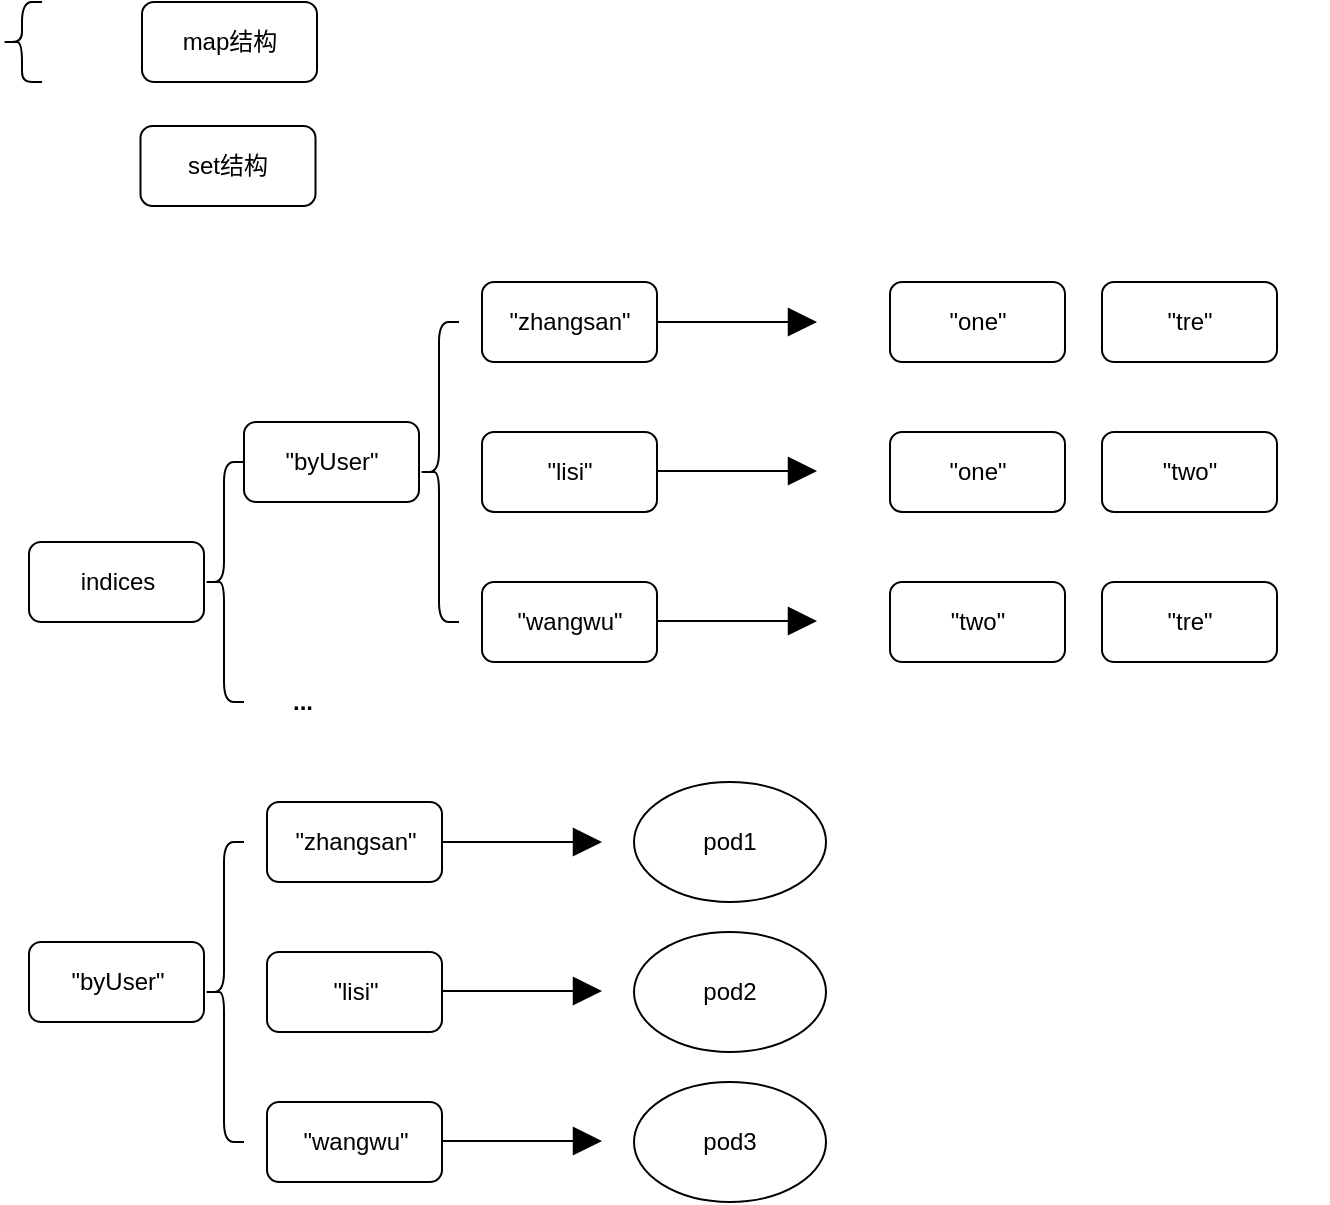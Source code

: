 <mxfile version="14.7.1" type="github">
  <diagram id="cR3y5OYTiJfY-toKMc1g" name="第 1 页">
    <mxGraphModel dx="946" dy="556" grid="1" gridSize="10" guides="1" tooltips="1" connect="1" arrows="1" fold="1" page="1" pageScale="1" pageWidth="827" pageHeight="1169" background="#ffffff" math="0" shadow="0">
      <root>
        <mxCell id="0" />
        <mxCell id="1" parent="0" />
        <mxCell id="T_7q3NXANAVSDH98pPFv-3" value="" style="shape=curlyBracket;whiteSpace=wrap;html=1;rounded=1;" vertex="1" parent="1">
          <mxGeometry x="151" y="270" width="20" height="120" as="geometry" />
        </mxCell>
        <mxCell id="T_7q3NXANAVSDH98pPFv-4" value="" style="endArrow=block;endFill=1;endSize=12;html=1;" edge="1" parent="1">
          <mxGeometry width="160" relative="1" as="geometry">
            <mxPoint x="377.5" y="200" as="sourcePoint" />
            <mxPoint x="457.5" y="200" as="targetPoint" />
          </mxGeometry>
        </mxCell>
        <mxCell id="T_7q3NXANAVSDH98pPFv-14" value="" style="shape=curlyBracket;whiteSpace=wrap;html=1;rounded=1;" vertex="1" parent="1">
          <mxGeometry x="50" y="40" width="20" height="40" as="geometry" />
        </mxCell>
        <mxCell id="T_7q3NXANAVSDH98pPFv-24" value="" style="shape=image;html=1;verticalAlign=top;verticalLabelPosition=bottom;labelBackgroundColor=#ffffff;imageAspect=0;aspect=fixed;image=https://cdn0.iconfinder.com/data/icons/elysium-icons/24/Bracket_Left.png" vertex="1" parent="1">
          <mxGeometry x="50" y="110" width="24" height="24" as="geometry" />
        </mxCell>
        <mxCell id="T_7q3NXANAVSDH98pPFv-25" value="" style="shape=image;html=1;verticalAlign=top;verticalLabelPosition=bottom;labelBackgroundColor=#ffffff;imageAspect=0;aspect=fixed;image=https://cdn0.iconfinder.com/data/icons/elysium-icons/24/Bracket_Right.png" vertex="1" parent="1">
          <mxGeometry x="81" y="110" width="24" height="24" as="geometry" />
        </mxCell>
        <mxCell id="T_7q3NXANAVSDH98pPFv-26" value="map结构" style="rounded=1;whiteSpace=wrap;html=1;" vertex="1" parent="1">
          <mxGeometry x="120" y="40" width="87.5" height="40" as="geometry" />
        </mxCell>
        <mxCell id="T_7q3NXANAVSDH98pPFv-27" value="set结构" style="rounded=1;whiteSpace=wrap;html=1;" vertex="1" parent="1">
          <mxGeometry x="119.25" y="102" width="87.5" height="40" as="geometry" />
        </mxCell>
        <mxCell id="T_7q3NXANAVSDH98pPFv-28" value="indices" style="rounded=1;whiteSpace=wrap;html=1;" vertex="1" parent="1">
          <mxGeometry x="63.5" y="310" width="87.5" height="40" as="geometry" />
        </mxCell>
        <mxCell id="T_7q3NXANAVSDH98pPFv-29" value="&quot;byUser&quot;" style="rounded=1;whiteSpace=wrap;html=1;" vertex="1" parent="1">
          <mxGeometry x="171" y="250" width="87.5" height="40" as="geometry" />
        </mxCell>
        <mxCell id="T_7q3NXANAVSDH98pPFv-30" value="" style="shape=curlyBracket;whiteSpace=wrap;html=1;rounded=1;" vertex="1" parent="1">
          <mxGeometry x="258.5" y="200" width="20" height="150" as="geometry" />
        </mxCell>
        <mxCell id="T_7q3NXANAVSDH98pPFv-32" value="&quot;zhangsan&quot;" style="rounded=1;whiteSpace=wrap;html=1;" vertex="1" parent="1">
          <mxGeometry x="290" y="180" width="87.5" height="40" as="geometry" />
        </mxCell>
        <mxCell id="T_7q3NXANAVSDH98pPFv-33" value="&quot;lisi&quot;" style="rounded=1;whiteSpace=wrap;html=1;" vertex="1" parent="1">
          <mxGeometry x="290" y="255" width="87.5" height="40" as="geometry" />
        </mxCell>
        <mxCell id="T_7q3NXANAVSDH98pPFv-34" value="&quot;wangwu&quot;" style="rounded=1;whiteSpace=wrap;html=1;" vertex="1" parent="1">
          <mxGeometry x="290" y="330" width="87.5" height="40" as="geometry" />
        </mxCell>
        <mxCell id="T_7q3NXANAVSDH98pPFv-36" value="&lt;b&gt;...&lt;/b&gt;" style="text;html=1;align=center;verticalAlign=middle;resizable=0;points=[];autosize=1;strokeColor=none;" vertex="1" parent="1">
          <mxGeometry x="185" y="380" width="30" height="20" as="geometry" />
        </mxCell>
        <mxCell id="T_7q3NXANAVSDH98pPFv-37" value="" style="endArrow=block;endFill=1;endSize=12;html=1;" edge="1" parent="1">
          <mxGeometry width="160" relative="1" as="geometry">
            <mxPoint x="377.5" y="274.5" as="sourcePoint" />
            <mxPoint x="457.5" y="274.5" as="targetPoint" />
          </mxGeometry>
        </mxCell>
        <mxCell id="T_7q3NXANAVSDH98pPFv-39" value="" style="endArrow=block;endFill=1;endSize=12;html=1;" edge="1" parent="1">
          <mxGeometry width="160" relative="1" as="geometry">
            <mxPoint x="377.5" y="349.5" as="sourcePoint" />
            <mxPoint x="457.5" y="349.5" as="targetPoint" />
          </mxGeometry>
        </mxCell>
        <mxCell id="T_7q3NXANAVSDH98pPFv-41" value="" style="shape=image;html=1;verticalAlign=top;verticalLabelPosition=bottom;labelBackgroundColor=#ffffff;imageAspect=0;aspect=fixed;image=https://cdn0.iconfinder.com/data/icons/elysium-icons/24/Bracket_Left.png" vertex="1" parent="1">
          <mxGeometry x="470" y="188" width="24" height="24" as="geometry" />
        </mxCell>
        <mxCell id="T_7q3NXANAVSDH98pPFv-42" value="" style="shape=image;html=1;verticalAlign=top;verticalLabelPosition=bottom;labelBackgroundColor=#ffffff;imageAspect=0;aspect=fixed;image=https://cdn0.iconfinder.com/data/icons/elysium-icons/24/Bracket_Right.png" vertex="1" parent="1">
          <mxGeometry x="689" y="188" width="24" height="24" as="geometry" />
        </mxCell>
        <mxCell id="T_7q3NXANAVSDH98pPFv-43" value="&quot;one&quot;" style="rounded=1;whiteSpace=wrap;html=1;" vertex="1" parent="1">
          <mxGeometry x="494" y="180" width="87.5" height="40" as="geometry" />
        </mxCell>
        <mxCell id="T_7q3NXANAVSDH98pPFv-44" value="&quot;tre&quot;" style="rounded=1;whiteSpace=wrap;html=1;" vertex="1" parent="1">
          <mxGeometry x="600" y="180" width="87.5" height="40" as="geometry" />
        </mxCell>
        <mxCell id="T_7q3NXANAVSDH98pPFv-47" value="" style="shape=image;html=1;verticalAlign=top;verticalLabelPosition=bottom;labelBackgroundColor=#ffffff;imageAspect=0;aspect=fixed;image=https://cdn0.iconfinder.com/data/icons/elysium-icons/24/Bracket_Left.png" vertex="1" parent="1">
          <mxGeometry x="470" y="263" width="24" height="24" as="geometry" />
        </mxCell>
        <mxCell id="T_7q3NXANAVSDH98pPFv-48" value="&quot;one&quot;" style="rounded=1;whiteSpace=wrap;html=1;" vertex="1" parent="1">
          <mxGeometry x="494" y="255" width="87.5" height="40" as="geometry" />
        </mxCell>
        <mxCell id="T_7q3NXANAVSDH98pPFv-49" value="&quot;two&quot;" style="rounded=1;whiteSpace=wrap;html=1;" vertex="1" parent="1">
          <mxGeometry x="600" y="255" width="87.5" height="40" as="geometry" />
        </mxCell>
        <mxCell id="T_7q3NXANAVSDH98pPFv-50" value="" style="shape=image;html=1;verticalAlign=top;verticalLabelPosition=bottom;labelBackgroundColor=#ffffff;imageAspect=0;aspect=fixed;image=https://cdn0.iconfinder.com/data/icons/elysium-icons/24/Bracket_Right.png" vertex="1" parent="1">
          <mxGeometry x="689" y="263" width="24" height="24" as="geometry" />
        </mxCell>
        <mxCell id="T_7q3NXANAVSDH98pPFv-51" value="" style="shape=image;html=1;verticalAlign=top;verticalLabelPosition=bottom;labelBackgroundColor=#ffffff;imageAspect=0;aspect=fixed;image=https://cdn0.iconfinder.com/data/icons/elysium-icons/24/Bracket_Left.png" vertex="1" parent="1">
          <mxGeometry x="470" y="338" width="24" height="24" as="geometry" />
        </mxCell>
        <mxCell id="T_7q3NXANAVSDH98pPFv-52" value="&quot;two&quot;" style="rounded=1;whiteSpace=wrap;html=1;" vertex="1" parent="1">
          <mxGeometry x="494" y="330" width="87.5" height="40" as="geometry" />
        </mxCell>
        <mxCell id="T_7q3NXANAVSDH98pPFv-53" value="&quot;tre&quot;" style="rounded=1;whiteSpace=wrap;html=1;" vertex="1" parent="1">
          <mxGeometry x="600" y="330" width="87.5" height="40" as="geometry" />
        </mxCell>
        <mxCell id="T_7q3NXANAVSDH98pPFv-54" value="" style="shape=image;html=1;verticalAlign=top;verticalLabelPosition=bottom;labelBackgroundColor=#ffffff;imageAspect=0;aspect=fixed;image=https://cdn0.iconfinder.com/data/icons/elysium-icons/24/Bracket_Right.png" vertex="1" parent="1">
          <mxGeometry x="689" y="338" width="24" height="24" as="geometry" />
        </mxCell>
        <mxCell id="T_7q3NXANAVSDH98pPFv-60" value="&quot;byUser&quot;" style="rounded=1;whiteSpace=wrap;html=1;" vertex="1" parent="1">
          <mxGeometry x="63.5" y="510" width="87.5" height="40" as="geometry" />
        </mxCell>
        <mxCell id="T_7q3NXANAVSDH98pPFv-61" value="" style="shape=curlyBracket;whiteSpace=wrap;html=1;rounded=1;" vertex="1" parent="1">
          <mxGeometry x="151" y="460" width="20" height="150" as="geometry" />
        </mxCell>
        <mxCell id="T_7q3NXANAVSDH98pPFv-62" value="&quot;zhangsan&quot;" style="rounded=1;whiteSpace=wrap;html=1;" vertex="1" parent="1">
          <mxGeometry x="182.5" y="440" width="87.5" height="40" as="geometry" />
        </mxCell>
        <mxCell id="T_7q3NXANAVSDH98pPFv-63" value="" style="endArrow=block;endFill=1;endSize=12;html=1;" edge="1" parent="1">
          <mxGeometry width="160" relative="1" as="geometry">
            <mxPoint x="270" y="460" as="sourcePoint" />
            <mxPoint x="350" y="460" as="targetPoint" />
          </mxGeometry>
        </mxCell>
        <mxCell id="T_7q3NXANAVSDH98pPFv-64" value="&quot;lisi&quot;" style="rounded=1;whiteSpace=wrap;html=1;" vertex="1" parent="1">
          <mxGeometry x="182.5" y="515" width="87.5" height="40" as="geometry" />
        </mxCell>
        <mxCell id="T_7q3NXANAVSDH98pPFv-65" value="" style="endArrow=block;endFill=1;endSize=12;html=1;" edge="1" parent="1">
          <mxGeometry width="160" relative="1" as="geometry">
            <mxPoint x="270" y="534.5" as="sourcePoint" />
            <mxPoint x="350" y="534.5" as="targetPoint" />
          </mxGeometry>
        </mxCell>
        <mxCell id="T_7q3NXANAVSDH98pPFv-66" value="&quot;wangwu&quot;" style="rounded=1;whiteSpace=wrap;html=1;" vertex="1" parent="1">
          <mxGeometry x="182.5" y="590" width="87.5" height="40" as="geometry" />
        </mxCell>
        <mxCell id="T_7q3NXANAVSDH98pPFv-67" value="" style="endArrow=block;endFill=1;endSize=12;html=1;" edge="1" parent="1">
          <mxGeometry width="160" relative="1" as="geometry">
            <mxPoint x="270" y="609.5" as="sourcePoint" />
            <mxPoint x="350" y="609.5" as="targetPoint" />
          </mxGeometry>
        </mxCell>
        <mxCell id="T_7q3NXANAVSDH98pPFv-68" value="pod1" style="ellipse;whiteSpace=wrap;html=1;" vertex="1" parent="1">
          <mxGeometry x="366" y="430" width="96" height="60" as="geometry" />
        </mxCell>
        <mxCell id="T_7q3NXANAVSDH98pPFv-69" value="pod2" style="ellipse;whiteSpace=wrap;html=1;" vertex="1" parent="1">
          <mxGeometry x="366" y="505" width="96" height="60" as="geometry" />
        </mxCell>
        <mxCell id="T_7q3NXANAVSDH98pPFv-70" value="pod3" style="ellipse;whiteSpace=wrap;html=1;" vertex="1" parent="1">
          <mxGeometry x="366" y="580" width="96" height="60" as="geometry" />
        </mxCell>
      </root>
    </mxGraphModel>
  </diagram>
</mxfile>
